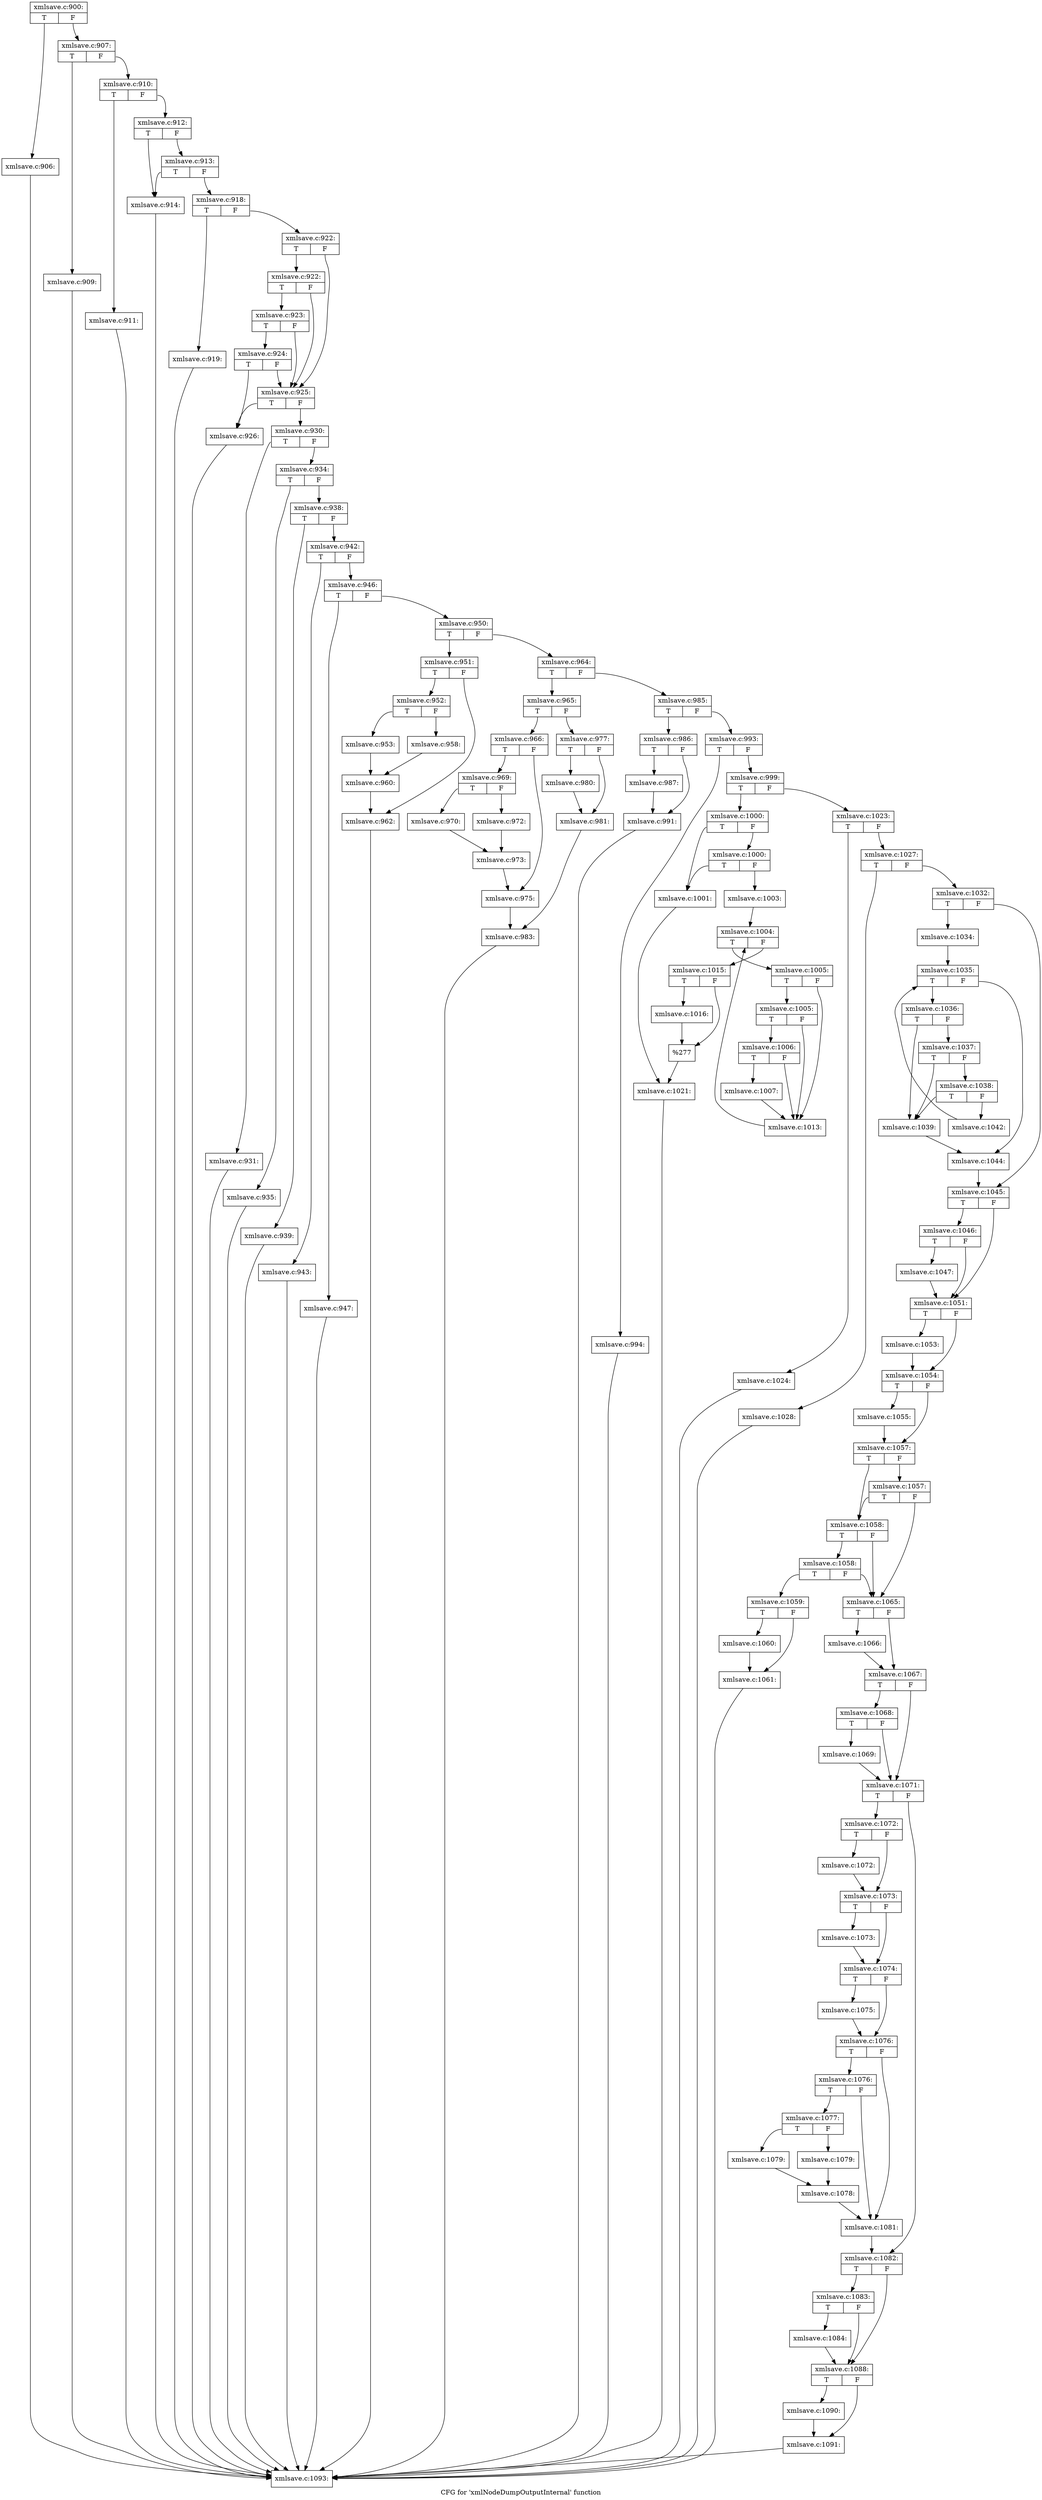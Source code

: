 digraph "CFG for 'xmlNodeDumpOutputInternal' function" {
	label="CFG for 'xmlNodeDumpOutputInternal' function";

	Node0x577e8e0 [shape=record,label="{xmlsave.c:900:|{<s0>T|<s1>F}}"];
	Node0x577e8e0:s0 -> Node0x5774520;
	Node0x577e8e0:s1 -> Node0x5774570;
	Node0x5774520 [shape=record,label="{xmlsave.c:906:}"];
	Node0x5774520 -> Node0x57e9630;
	Node0x5774570 [shape=record,label="{xmlsave.c:907:|{<s0>T|<s1>F}}"];
	Node0x5774570:s0 -> Node0x5774bc0;
	Node0x5774570:s1 -> Node0x5774c10;
	Node0x5774bc0 [shape=record,label="{xmlsave.c:909:}"];
	Node0x5774bc0 -> Node0x57e9630;
	Node0x5774c10 [shape=record,label="{xmlsave.c:910:|{<s0>T|<s1>F}}"];
	Node0x5774c10:s0 -> Node0x57750f0;
	Node0x5774c10:s1 -> Node0x5775140;
	Node0x57750f0 [shape=record,label="{xmlsave.c:911:}"];
	Node0x57750f0 -> Node0x57e9630;
	Node0x5775140 [shape=record,label="{xmlsave.c:912:|{<s0>T|<s1>F}}"];
	Node0x5775140:s0 -> Node0x5775660;
	Node0x5775140:s1 -> Node0x5775700;
	Node0x5775700 [shape=record,label="{xmlsave.c:913:|{<s0>T|<s1>F}}"];
	Node0x5775700:s0 -> Node0x5775660;
	Node0x5775700:s1 -> Node0x57756b0;
	Node0x5775660 [shape=record,label="{xmlsave.c:914:}"];
	Node0x5775660 -> Node0x57e9630;
	Node0x57756b0 [shape=record,label="{xmlsave.c:918:|{<s0>T|<s1>F}}"];
	Node0x57756b0:s0 -> Node0x5776340;
	Node0x57756b0:s1 -> Node0x5776390;
	Node0x5776340 [shape=record,label="{xmlsave.c:919:}"];
	Node0x5776340 -> Node0x57e9630;
	Node0x5776390 [shape=record,label="{xmlsave.c:922:|{<s0>T|<s1>F}}"];
	Node0x5776390:s0 -> Node0x5776d50;
	Node0x5776390:s1 -> Node0x5776bd0;
	Node0x5776d50 [shape=record,label="{xmlsave.c:922:|{<s0>T|<s1>F}}"];
	Node0x5776d50:s0 -> Node0x5776cd0;
	Node0x5776d50:s1 -> Node0x5776bd0;
	Node0x5776cd0 [shape=record,label="{xmlsave.c:923:|{<s0>T|<s1>F}}"];
	Node0x5776cd0:s0 -> Node0x5776c50;
	Node0x5776cd0:s1 -> Node0x5776bd0;
	Node0x5776c50 [shape=record,label="{xmlsave.c:924:|{<s0>T|<s1>F}}"];
	Node0x5776c50:s0 -> Node0x5776b30;
	Node0x5776c50:s1 -> Node0x5776bd0;
	Node0x5776bd0 [shape=record,label="{xmlsave.c:925:|{<s0>T|<s1>F}}"];
	Node0x5776bd0:s0 -> Node0x5776b30;
	Node0x5776bd0:s1 -> Node0x5776b80;
	Node0x5776b30 [shape=record,label="{xmlsave.c:926:}"];
	Node0x5776b30 -> Node0x57e9630;
	Node0x5776b80 [shape=record,label="{xmlsave.c:930:|{<s0>T|<s1>F}}"];
	Node0x5776b80:s0 -> Node0x57ffab0;
	Node0x5776b80:s1 -> Node0x57ffde0;
	Node0x57ffab0 [shape=record,label="{xmlsave.c:931:}"];
	Node0x57ffab0 -> Node0x57e9630;
	Node0x57ffde0 [shape=record,label="{xmlsave.c:934:|{<s0>T|<s1>F}}"];
	Node0x57ffde0:s0 -> Node0x58007c0;
	Node0x57ffde0:s1 -> Node0x5800970;
	Node0x58007c0 [shape=record,label="{xmlsave.c:935:}"];
	Node0x58007c0 -> Node0x57e9630;
	Node0x5800970 [shape=record,label="{xmlsave.c:938:|{<s0>T|<s1>F}}"];
	Node0x5800970:s0 -> Node0x5800590;
	Node0x5800970:s1 -> Node0x5800eb0;
	Node0x5800590 [shape=record,label="{xmlsave.c:939:}"];
	Node0x5800590 -> Node0x57e9630;
	Node0x5800eb0 [shape=record,label="{xmlsave.c:942:|{<s0>T|<s1>F}}"];
	Node0x5800eb0:s0 -> Node0x58010e0;
	Node0x5800eb0:s1 -> Node0x5801a90;
	Node0x58010e0 [shape=record,label="{xmlsave.c:943:}"];
	Node0x58010e0 -> Node0x57e9630;
	Node0x5801a90 [shape=record,label="{xmlsave.c:946:|{<s0>T|<s1>F}}"];
	Node0x5801a90:s0 -> Node0x5802370;
	Node0x5801a90:s1 -> Node0x58023c0;
	Node0x5802370 [shape=record,label="{xmlsave.c:947:}"];
	Node0x5802370 -> Node0x57e9630;
	Node0x58023c0 [shape=record,label="{xmlsave.c:950:|{<s0>T|<s1>F}}"];
	Node0x58023c0:s0 -> Node0x5802ca0;
	Node0x58023c0:s1 -> Node0x5802cf0;
	Node0x5802ca0 [shape=record,label="{xmlsave.c:951:|{<s0>T|<s1>F}}"];
	Node0x5802ca0:s0 -> Node0x58030e0;
	Node0x5802ca0:s1 -> Node0x5803130;
	Node0x58030e0 [shape=record,label="{xmlsave.c:952:|{<s0>T|<s1>F}}"];
	Node0x58030e0:s0 -> Node0x5803540;
	Node0x58030e0:s1 -> Node0x58035e0;
	Node0x5803540 [shape=record,label="{xmlsave.c:953:}"];
	Node0x5803540 -> Node0x5803590;
	Node0x58035e0 [shape=record,label="{xmlsave.c:958:}"];
	Node0x58035e0 -> Node0x5803590;
	Node0x5803590 [shape=record,label="{xmlsave.c:960:}"];
	Node0x5803590 -> Node0x5803130;
	Node0x5803130 [shape=record,label="{xmlsave.c:962:}"];
	Node0x5803130 -> Node0x57e9630;
	Node0x5802cf0 [shape=record,label="{xmlsave.c:964:|{<s0>T|<s1>F}}"];
	Node0x5802cf0:s0 -> Node0x58040c0;
	Node0x5802cf0:s1 -> Node0x58043f0;
	Node0x58040c0 [shape=record,label="{xmlsave.c:965:|{<s0>T|<s1>F}}"];
	Node0x58040c0:s0 -> Node0x5805010;
	Node0x58040c0:s1 -> Node0x58050b0;
	Node0x5805010 [shape=record,label="{xmlsave.c:966:|{<s0>T|<s1>F}}"];
	Node0x5805010:s0 -> Node0x5805b10;
	Node0x5805010:s1 -> Node0x5805b60;
	Node0x5805b10 [shape=record,label="{xmlsave.c:969:|{<s0>T|<s1>F}}"];
	Node0x5805b10:s0 -> Node0x5805f50;
	Node0x5805b10:s1 -> Node0x5805ff0;
	Node0x5805f50 [shape=record,label="{xmlsave.c:970:}"];
	Node0x5805f50 -> Node0x5805fa0;
	Node0x5805ff0 [shape=record,label="{xmlsave.c:972:}"];
	Node0x5805ff0 -> Node0x5805fa0;
	Node0x5805fa0 [shape=record,label="{xmlsave.c:973:}"];
	Node0x5805fa0 -> Node0x5805b60;
	Node0x5805b60 [shape=record,label="{xmlsave.c:975:}"];
	Node0x5805b60 -> Node0x5805060;
	Node0x58050b0 [shape=record,label="{xmlsave.c:977:|{<s0>T|<s1>F}}"];
	Node0x58050b0:s0 -> Node0x5807320;
	Node0x58050b0:s1 -> Node0x5807370;
	Node0x5807320 [shape=record,label="{xmlsave.c:980:}"];
	Node0x5807320 -> Node0x5807370;
	Node0x5807370 [shape=record,label="{xmlsave.c:981:}"];
	Node0x5807370 -> Node0x5805060;
	Node0x5805060 [shape=record,label="{xmlsave.c:983:}"];
	Node0x5805060 -> Node0x57e9630;
	Node0x58043f0 [shape=record,label="{xmlsave.c:985:|{<s0>T|<s1>F}}"];
	Node0x58043f0:s0 -> Node0x5807d20;
	Node0x58043f0:s1 -> Node0x5807d70;
	Node0x5807d20 [shape=record,label="{xmlsave.c:986:|{<s0>T|<s1>F}}"];
	Node0x5807d20:s0 -> Node0x5808260;
	Node0x5807d20:s1 -> Node0x58082b0;
	Node0x5808260 [shape=record,label="{xmlsave.c:987:}"];
	Node0x5808260 -> Node0x58082b0;
	Node0x58082b0 [shape=record,label="{xmlsave.c:991:}"];
	Node0x58082b0 -> Node0x57e9630;
	Node0x5807d70 [shape=record,label="{xmlsave.c:993:|{<s0>T|<s1>F}}"];
	Node0x5807d70:s0 -> Node0x5809280;
	Node0x5807d70:s1 -> Node0x58092d0;
	Node0x5809280 [shape=record,label="{xmlsave.c:994:}"];
	Node0x5809280 -> Node0x57e9630;
	Node0x58092d0 [shape=record,label="{xmlsave.c:999:|{<s0>T|<s1>F}}"];
	Node0x58092d0:s0 -> Node0x580a210;
	Node0x58092d0:s1 -> Node0x580a260;
	Node0x580a210 [shape=record,label="{xmlsave.c:1000:|{<s0>T|<s1>F}}"];
	Node0x580a210:s0 -> Node0x580a750;
	Node0x580a210:s1 -> Node0x580a840;
	Node0x580a840 [shape=record,label="{xmlsave.c:1000:|{<s0>T|<s1>F}}"];
	Node0x580a840:s0 -> Node0x580a750;
	Node0x580a840:s1 -> Node0x580a7f0;
	Node0x580a750 [shape=record,label="{xmlsave.c:1001:}"];
	Node0x580a750 -> Node0x580a7a0;
	Node0x580a7f0 [shape=record,label="{xmlsave.c:1003:}"];
	Node0x580a7f0 -> Node0x580b850;
	Node0x580b850 [shape=record,label="{xmlsave.c:1004:|{<s0>T|<s1>F}}"];
	Node0x580b850:s0 -> Node0x580bd00;
	Node0x580b850:s1 -> Node0x580ba70;
	Node0x580bd00 [shape=record,label="{xmlsave.c:1005:|{<s0>T|<s1>F}}"];
	Node0x580bd00:s0 -> Node0x580c010;
	Node0x580bd00:s1 -> Node0x580bf40;
	Node0x580c010 [shape=record,label="{xmlsave.c:1005:|{<s0>T|<s1>F}}"];
	Node0x580c010:s0 -> Node0x580bf90;
	Node0x580c010:s1 -> Node0x580bf40;
	Node0x580bf90 [shape=record,label="{xmlsave.c:1006:|{<s0>T|<s1>F}}"];
	Node0x580bf90:s0 -> Node0x580bef0;
	Node0x580bf90:s1 -> Node0x580bf40;
	Node0x580bef0 [shape=record,label="{xmlsave.c:1007:}"];
	Node0x580bef0 -> Node0x580bf40;
	Node0x580bf40 [shape=record,label="{xmlsave.c:1013:}"];
	Node0x580bf40 -> Node0x580b850;
	Node0x580ba70 [shape=record,label="{xmlsave.c:1015:|{<s0>T|<s1>F}}"];
	Node0x580ba70:s0 -> Node0x580dee0;
	Node0x580ba70:s1 -> Node0x580df30;
	Node0x580dee0 [shape=record,label="{xmlsave.c:1016:}"];
	Node0x580dee0 -> Node0x580df30;
	Node0x580df30 [shape=record,label="{%277}"];
	Node0x580df30 -> Node0x580a7a0;
	Node0x580a7a0 [shape=record,label="{xmlsave.c:1021:}"];
	Node0x580a7a0 -> Node0x57e9630;
	Node0x580a260 [shape=record,label="{xmlsave.c:1023:|{<s0>T|<s1>F}}"];
	Node0x580a260:s0 -> Node0x580ec50;
	Node0x580a260:s1 -> Node0x580eca0;
	Node0x580ec50 [shape=record,label="{xmlsave.c:1024:}"];
	Node0x580ec50 -> Node0x57e9630;
	Node0x580eca0 [shape=record,label="{xmlsave.c:1027:|{<s0>T|<s1>F}}"];
	Node0x580eca0:s0 -> Node0x580f940;
	Node0x580eca0:s1 -> Node0x580fda0;
	Node0x580f940 [shape=record,label="{xmlsave.c:1028:}"];
	Node0x580f940 -> Node0x57e9630;
	Node0x580fda0 [shape=record,label="{xmlsave.c:1032:|{<s0>T|<s1>F}}"];
	Node0x580fda0:s0 -> Node0x58103a0;
	Node0x580fda0:s1 -> Node0x5810950;
	Node0x58103a0 [shape=record,label="{xmlsave.c:1034:}"];
	Node0x58103a0 -> Node0x5810d80;
	Node0x5810d80 [shape=record,label="{xmlsave.c:1035:|{<s0>T|<s1>F}}"];
	Node0x5810d80:s0 -> Node0x5811130;
	Node0x5810d80:s1 -> Node0x5810f60;
	Node0x5811130 [shape=record,label="{xmlsave.c:1036:|{<s0>T|<s1>F}}"];
	Node0x5811130:s0 -> Node0x5811270;
	Node0x5811130:s1 -> Node0x5811390;
	Node0x5811390 [shape=record,label="{xmlsave.c:1037:|{<s0>T|<s1>F}}"];
	Node0x5811390:s0 -> Node0x5811270;
	Node0x5811390:s1 -> Node0x5811310;
	Node0x5811310 [shape=record,label="{xmlsave.c:1038:|{<s0>T|<s1>F}}"];
	Node0x5811310:s0 -> Node0x5811270;
	Node0x5811310:s1 -> Node0x58112c0;
	Node0x5811270 [shape=record,label="{xmlsave.c:1039:}"];
	Node0x5811270 -> Node0x5810f60;
	Node0x58112c0 [shape=record,label="{xmlsave.c:1042:}"];
	Node0x58112c0 -> Node0x5810d80;
	Node0x5810f60 [shape=record,label="{xmlsave.c:1044:}"];
	Node0x5810f60 -> Node0x5810950;
	Node0x5810950 [shape=record,label="{xmlsave.c:1045:|{<s0>T|<s1>F}}"];
	Node0x5810950:s0 -> Node0x58128c0;
	Node0x5810950:s1 -> Node0x5812870;
	Node0x58128c0 [shape=record,label="{xmlsave.c:1046:|{<s0>T|<s1>F}}"];
	Node0x58128c0:s0 -> Node0x5812820;
	Node0x58128c0:s1 -> Node0x5812870;
	Node0x5812820 [shape=record,label="{xmlsave.c:1047:}"];
	Node0x5812820 -> Node0x5812870;
	Node0x5812870 [shape=record,label="{xmlsave.c:1051:|{<s0>T|<s1>F}}"];
	Node0x5812870:s0 -> Node0x5813df0;
	Node0x5812870:s1 -> Node0x5813e40;
	Node0x5813df0 [shape=record,label="{xmlsave.c:1053:}"];
	Node0x5813df0 -> Node0x5813e40;
	Node0x5813e40 [shape=record,label="{xmlsave.c:1054:|{<s0>T|<s1>F}}"];
	Node0x5813e40:s0 -> Node0x58145e0;
	Node0x5813e40:s1 -> Node0x5814ac0;
	Node0x58145e0 [shape=record,label="{xmlsave.c:1055:}"];
	Node0x58145e0 -> Node0x5814ac0;
	Node0x5814ac0 [shape=record,label="{xmlsave.c:1057:|{<s0>T|<s1>F}}"];
	Node0x5814ac0:s0 -> Node0x58153f0;
	Node0x5814ac0:s1 -> Node0x5815440;
	Node0x5815440 [shape=record,label="{xmlsave.c:1057:|{<s0>T|<s1>F}}"];
	Node0x5815440:s0 -> Node0x58153f0;
	Node0x5815440:s1 -> Node0x5815020;
	Node0x58153f0 [shape=record,label="{xmlsave.c:1058:|{<s0>T|<s1>F}}"];
	Node0x58153f0:s0 -> Node0x58153a0;
	Node0x58153f0:s1 -> Node0x5815020;
	Node0x58153a0 [shape=record,label="{xmlsave.c:1058:|{<s0>T|<s1>F}}"];
	Node0x58153a0:s0 -> Node0x56a81e0;
	Node0x58153a0:s1 -> Node0x5815020;
	Node0x56a81e0 [shape=record,label="{xmlsave.c:1059:|{<s0>T|<s1>F}}"];
	Node0x56a81e0:s0 -> Node0x58161d0;
	Node0x56a81e0:s1 -> Node0x5816220;
	Node0x58161d0 [shape=record,label="{xmlsave.c:1060:}"];
	Node0x58161d0 -> Node0x5816220;
	Node0x5816220 [shape=record,label="{xmlsave.c:1061:}"];
	Node0x5816220 -> Node0x57e9630;
	Node0x5815020 [shape=record,label="{xmlsave.c:1065:|{<s0>T|<s1>F}}"];
	Node0x5815020:s0 -> Node0x5816ed0;
	Node0x5815020:s1 -> Node0x5816f20;
	Node0x5816ed0 [shape=record,label="{xmlsave.c:1066:}"];
	Node0x5816ed0 -> Node0x5816f20;
	Node0x5816f20 [shape=record,label="{xmlsave.c:1067:|{<s0>T|<s1>F}}"];
	Node0x5816f20:s0 -> Node0x58178e0;
	Node0x5816f20:s1 -> Node0x5817890;
	Node0x58178e0 [shape=record,label="{xmlsave.c:1068:|{<s0>T|<s1>F}}"];
	Node0x58178e0:s0 -> Node0x5817840;
	Node0x58178e0:s1 -> Node0x5817890;
	Node0x5817840 [shape=record,label="{xmlsave.c:1069:}"];
	Node0x5817840 -> Node0x5817890;
	Node0x5817890 [shape=record,label="{xmlsave.c:1071:|{<s0>T|<s1>F}}"];
	Node0x5817890:s0 -> Node0x5818670;
	Node0x5817890:s1 -> Node0x58186c0;
	Node0x5818670 [shape=record,label="{xmlsave.c:1072:|{<s0>T|<s1>F}}"];
	Node0x5818670:s0 -> Node0x5818b30;
	Node0x5818670:s1 -> Node0x5818b80;
	Node0x5818b30 [shape=record,label="{xmlsave.c:1072:}"];
	Node0x5818b30 -> Node0x5818b80;
	Node0x5818b80 [shape=record,label="{xmlsave.c:1073:|{<s0>T|<s1>F}}"];
	Node0x5818b80:s0 -> Node0x5819170;
	Node0x5818b80:s1 -> Node0x58191c0;
	Node0x5819170 [shape=record,label="{xmlsave.c:1073:}"];
	Node0x5819170 -> Node0x58191c0;
	Node0x58191c0 [shape=record,label="{xmlsave.c:1074:|{<s0>T|<s1>F}}"];
	Node0x58191c0:s0 -> Node0x5819c40;
	Node0x58191c0:s1 -> Node0x5819c90;
	Node0x5819c40 [shape=record,label="{xmlsave.c:1075:}"];
	Node0x5819c40 -> Node0x5819c90;
	Node0x5819c90 [shape=record,label="{xmlsave.c:1076:|{<s0>T|<s1>F}}"];
	Node0x5819c90:s0 -> Node0x581a490;
	Node0x5819c90:s1 -> Node0x581a440;
	Node0x581a490 [shape=record,label="{xmlsave.c:1076:|{<s0>T|<s1>F}}"];
	Node0x581a490:s0 -> Node0x581a3f0;
	Node0x581a490:s1 -> Node0x581a440;
	Node0x581a3f0 [shape=record,label="{xmlsave.c:1077:|{<s0>T|<s1>F}}"];
	Node0x581a3f0:s0 -> Node0x581bb80;
	Node0x581a3f0:s1 -> Node0x581beb0;
	Node0x581bb80 [shape=record,label="{xmlsave.c:1079:}"];
	Node0x581bb80 -> Node0x581c440;
	Node0x581beb0 [shape=record,label="{xmlsave.c:1079:}"];
	Node0x581beb0 -> Node0x581c440;
	Node0x581c440 [shape=record,label="{xmlsave.c:1078:}"];
	Node0x581c440 -> Node0x581a440;
	Node0x581a440 [shape=record,label="{xmlsave.c:1081:}"];
	Node0x581a440 -> Node0x58186c0;
	Node0x58186c0 [shape=record,label="{xmlsave.c:1082:|{<s0>T|<s1>F}}"];
	Node0x58186c0:s0 -> Node0x581ba50;
	Node0x58186c0:s1 -> Node0x581b6f0;
	Node0x581ba50 [shape=record,label="{xmlsave.c:1083:|{<s0>T|<s1>F}}"];
	Node0x581ba50:s0 -> Node0x581b640;
	Node0x581ba50:s1 -> Node0x581b6f0;
	Node0x581b640 [shape=record,label="{xmlsave.c:1084:}"];
	Node0x581b640 -> Node0x581b6f0;
	Node0x581b6f0 [shape=record,label="{xmlsave.c:1088:|{<s0>T|<s1>F}}"];
	Node0x581b6f0:s0 -> Node0x581e770;
	Node0x581b6f0:s1 -> Node0x581e7c0;
	Node0x581e770 [shape=record,label="{xmlsave.c:1090:}"];
	Node0x581e770 -> Node0x581e7c0;
	Node0x581e7c0 [shape=record,label="{xmlsave.c:1091:}"];
	Node0x581e7c0 -> Node0x57e9630;
	Node0x57e9630 [shape=record,label="{xmlsave.c:1093:}"];
}
